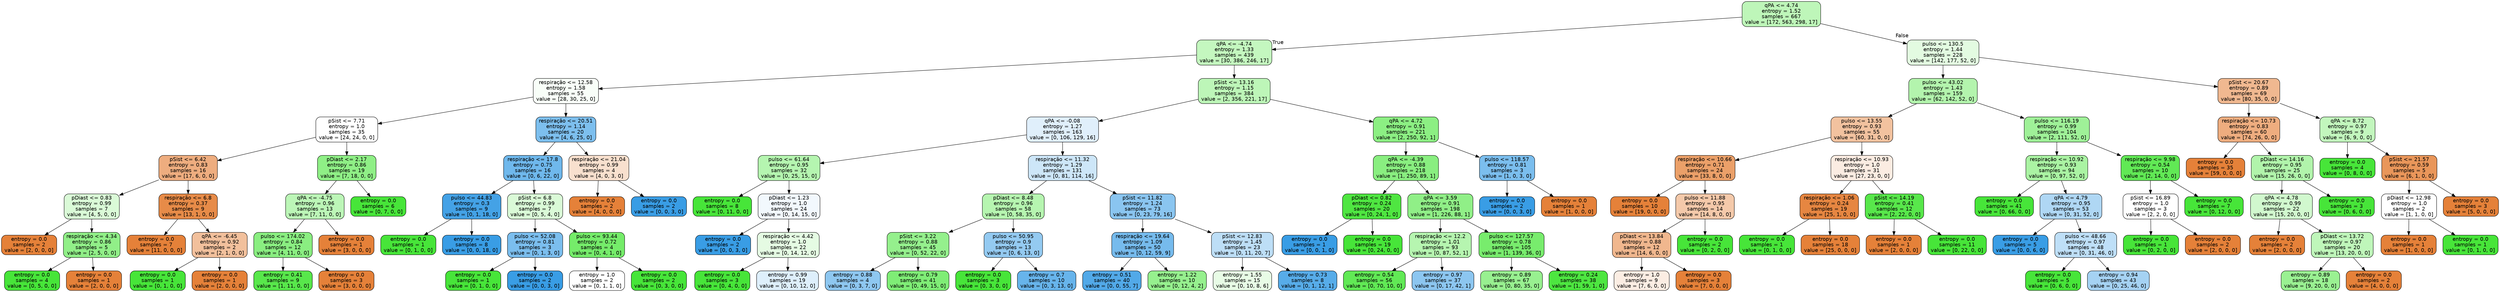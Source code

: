digraph Tree {
node [shape=box, style="filled, rounded", color="black", fontname="helvetica"] ;
edge [fontname="helvetica"] ;
0 [label="qPA <= 4.74\nentropy = 1.52\nsamples = 667\nvalue = [172, 563, 298, 17]", fillcolor="#bef6b9"] ;
1 [label="qPA <= -4.74\nentropy = 1.33\nsamples = 439\nvalue = [30, 386, 246, 17]", fillcolor="#c4f7bf"] ;
0 -> 1 [labeldistance=2.5, labelangle=45, headlabel="True"] ;
2 [label="respiração <= 12.58\nentropy = 1.58\nsamples = 55\nvalue = [28, 30, 25, 0]", fillcolor="#f8fef8"] ;
1 -> 2 ;
3 [label="pSist <= 7.71\nentropy = 1.0\nsamples = 35\nvalue = [24, 24, 0, 0]", fillcolor="#ffffff"] ;
2 -> 3 ;
4 [label="pSist <= 6.42\nentropy = 0.83\nsamples = 16\nvalue = [17, 6, 0, 0]", fillcolor="#eead7f"] ;
3 -> 4 ;
5 [label="pDiast <= 0.83\nentropy = 0.99\nsamples = 7\nvalue = [4, 5, 0, 0]", fillcolor="#dafad7"] ;
4 -> 5 ;
6 [label="entropy = 0.0\nsamples = 2\nvalue = [2, 0, 0, 0]", fillcolor="#e58139"] ;
5 -> 6 ;
7 [label="respiração <= 4.34\nentropy = 0.86\nsamples = 5\nvalue = [2, 5, 0, 0]", fillcolor="#91ef88"] ;
5 -> 7 ;
8 [label="entropy = 0.0\nsamples = 4\nvalue = [0, 5, 0, 0]", fillcolor="#47e539"] ;
7 -> 8 ;
9 [label="entropy = 0.0\nsamples = 1\nvalue = [2, 0, 0, 0]", fillcolor="#e58139"] ;
7 -> 9 ;
10 [label="respiração <= 6.8\nentropy = 0.37\nsamples = 9\nvalue = [13, 1, 0, 0]", fillcolor="#e78b48"] ;
4 -> 10 ;
11 [label="entropy = 0.0\nsamples = 7\nvalue = [11, 0, 0, 0]", fillcolor="#e58139"] ;
10 -> 11 ;
12 [label="qPA <= -6.45\nentropy = 0.92\nsamples = 2\nvalue = [2, 1, 0, 0]", fillcolor="#f2c09c"] ;
10 -> 12 ;
13 [label="entropy = 0.0\nsamples = 1\nvalue = [0, 1, 0, 0]", fillcolor="#47e539"] ;
12 -> 13 ;
14 [label="entropy = 0.0\nsamples = 1\nvalue = [2, 0, 0, 0]", fillcolor="#e58139"] ;
12 -> 14 ;
15 [label="pDiast <= 2.17\nentropy = 0.86\nsamples = 19\nvalue = [7, 18, 0, 0]", fillcolor="#8fef86"] ;
3 -> 15 ;
16 [label="qPA <= -4.75\nentropy = 0.96\nsamples = 13\nvalue = [7, 11, 0, 0]", fillcolor="#bcf6b7"] ;
15 -> 16 ;
17 [label="pulso <= 174.02\nentropy = 0.84\nsamples = 12\nvalue = [4, 11, 0, 0]", fillcolor="#8aee81"] ;
16 -> 17 ;
18 [label="entropy = 0.41\nsamples = 9\nvalue = [1, 11, 0, 0]", fillcolor="#58e74b"] ;
17 -> 18 ;
19 [label="entropy = 0.0\nsamples = 3\nvalue = [3, 0, 0, 0]", fillcolor="#e58139"] ;
17 -> 19 ;
20 [label="entropy = 0.0\nsamples = 1\nvalue = [3, 0, 0, 0]", fillcolor="#e58139"] ;
16 -> 20 ;
21 [label="entropy = 0.0\nsamples = 6\nvalue = [0, 7, 0, 0]", fillcolor="#47e539"] ;
15 -> 21 ;
22 [label="respiração <= 20.51\nentropy = 1.14\nsamples = 20\nvalue = [4, 6, 25, 0]", fillcolor="#7dbfee"] ;
2 -> 22 ;
23 [label="respiração <= 17.8\nentropy = 0.75\nsamples = 16\nvalue = [0, 6, 22, 0]", fillcolor="#6fb8ec"] ;
22 -> 23 ;
24 [label="pulso <= 44.83\nentropy = 0.3\nsamples = 9\nvalue = [0, 1, 18, 0]", fillcolor="#44a2e6"] ;
23 -> 24 ;
25 [label="entropy = 0.0\nsamples = 1\nvalue = [0, 1, 0, 0]", fillcolor="#47e539"] ;
24 -> 25 ;
26 [label="entropy = 0.0\nsamples = 8\nvalue = [0, 0, 18, 0]", fillcolor="#399de5"] ;
24 -> 26 ;
27 [label="pSist <= 6.8\nentropy = 0.99\nsamples = 7\nvalue = [0, 5, 4, 0]", fillcolor="#dafad7"] ;
23 -> 27 ;
28 [label="pulso <= 52.08\nentropy = 0.81\nsamples = 3\nvalue = [0, 1, 3, 0]", fillcolor="#7bbeee"] ;
27 -> 28 ;
29 [label="entropy = 0.0\nsamples = 1\nvalue = [0, 1, 0, 0]", fillcolor="#47e539"] ;
28 -> 29 ;
30 [label="entropy = 0.0\nsamples = 2\nvalue = [0, 0, 3, 0]", fillcolor="#399de5"] ;
28 -> 30 ;
31 [label="pulso <= 93.44\nentropy = 0.72\nsamples = 4\nvalue = [0, 4, 1, 0]", fillcolor="#75ec6a"] ;
27 -> 31 ;
32 [label="entropy = 1.0\nsamples = 2\nvalue = [0, 1, 1, 0]", fillcolor="#ffffff"] ;
31 -> 32 ;
33 [label="entropy = 0.0\nsamples = 2\nvalue = [0, 3, 0, 0]", fillcolor="#47e539"] ;
31 -> 33 ;
34 [label="respiração <= 21.04\nentropy = 0.99\nsamples = 4\nvalue = [4, 0, 3, 0]", fillcolor="#f8e0ce"] ;
22 -> 34 ;
35 [label="entropy = 0.0\nsamples = 2\nvalue = [4, 0, 0, 0]", fillcolor="#e58139"] ;
34 -> 35 ;
36 [label="entropy = 0.0\nsamples = 2\nvalue = [0, 0, 3, 0]", fillcolor="#399de5"] ;
34 -> 36 ;
37 [label="pSist <= 13.16\nentropy = 1.15\nsamples = 384\nvalue = [2, 356, 221, 17]", fillcolor="#bdf6b8"] ;
1 -> 37 ;
38 [label="qPA <= -0.08\nentropy = 1.27\nsamples = 163\nvalue = [0, 106, 129, 16]", fillcolor="#e0effb"] ;
37 -> 38 ;
39 [label="pulso <= 61.64\nentropy = 0.95\nsamples = 32\nvalue = [0, 25, 15, 0]", fillcolor="#b5f5b0"] ;
38 -> 39 ;
40 [label="entropy = 0.0\nsamples = 8\nvalue = [0, 11, 0, 0]", fillcolor="#47e539"] ;
39 -> 40 ;
41 [label="pDiast <= 1.23\nentropy = 1.0\nsamples = 24\nvalue = [0, 14, 15, 0]", fillcolor="#f2f8fd"] ;
39 -> 41 ;
42 [label="entropy = 0.0\nsamples = 2\nvalue = [0, 0, 3, 0]", fillcolor="#399de5"] ;
41 -> 42 ;
43 [label="respiração <= 4.42\nentropy = 1.0\nsamples = 22\nvalue = [0, 14, 12, 0]", fillcolor="#e5fbe3"] ;
41 -> 43 ;
44 [label="entropy = 0.0\nsamples = 3\nvalue = [0, 4, 0, 0]", fillcolor="#47e539"] ;
43 -> 44 ;
45 [label="entropy = 0.99\nsamples = 19\nvalue = [0, 10, 12, 0]", fillcolor="#deeffb"] ;
43 -> 45 ;
46 [label="respiração <= 11.32\nentropy = 1.29\nsamples = 131\nvalue = [0, 81, 114, 16]", fillcolor="#cde6f8"] ;
38 -> 46 ;
47 [label="pDiast <= 8.48\nentropy = 0.96\nsamples = 58\nvalue = [0, 58, 35, 0]", fillcolor="#b6f5b0"] ;
46 -> 47 ;
48 [label="pSist <= 3.22\nentropy = 0.88\nsamples = 45\nvalue = [0, 52, 22, 0]", fillcolor="#95f08d"] ;
47 -> 48 ;
49 [label="entropy = 0.88\nsamples = 4\nvalue = [0, 3, 7, 0]", fillcolor="#8ec7f0"] ;
48 -> 49 ;
50 [label="entropy = 0.79\nsamples = 41\nvalue = [0, 49, 15, 0]", fillcolor="#7fed76"] ;
48 -> 50 ;
51 [label="pulso <= 50.95\nentropy = 0.9\nsamples = 13\nvalue = [0, 6, 13, 0]", fillcolor="#94caf1"] ;
47 -> 51 ;
52 [label="entropy = 0.0\nsamples = 3\nvalue = [0, 3, 0, 0]", fillcolor="#47e539"] ;
51 -> 52 ;
53 [label="entropy = 0.7\nsamples = 10\nvalue = [0, 3, 13, 0]", fillcolor="#67b4eb"] ;
51 -> 53 ;
54 [label="pSist <= 11.82\nentropy = 1.24\nsamples = 73\nvalue = [0, 23, 79, 16]", fillcolor="#8ac5f0"] ;
46 -> 54 ;
55 [label="respiração <= 19.64\nentropy = 1.09\nsamples = 50\nvalue = [0, 12, 59, 9]", fillcolor="#76bbed"] ;
54 -> 55 ;
56 [label="entropy = 0.51\nsamples = 40\nvalue = [0, 0, 55, 7]", fillcolor="#52a9e8"] ;
55 -> 56 ;
57 [label="entropy = 1.22\nsamples = 10\nvalue = [0, 12, 4, 2]", fillcolor="#96f08e"] ;
55 -> 57 ;
58 [label="pSist <= 12.83\nentropy = 1.45\nsamples = 23\nvalue = [0, 11, 20, 7]", fillcolor="#bddef6"] ;
54 -> 58 ;
59 [label="entropy = 1.55\nsamples = 15\nvalue = [0, 10, 8, 6]", fillcolor="#e8fce6"] ;
58 -> 59 ;
60 [label="entropy = 0.73\nsamples = 8\nvalue = [0, 1, 12, 1]", fillcolor="#57ace9"] ;
58 -> 60 ;
61 [label="qPA <= 4.72\nentropy = 0.91\nsamples = 221\nvalue = [2, 250, 92, 1]", fillcolor="#8cef83"] ;
37 -> 61 ;
62 [label="qPA <= -4.39\nentropy = 0.88\nsamples = 218\nvalue = [1, 250, 89, 1]", fillcolor="#89ee80"] ;
61 -> 62 ;
63 [label="pDiast <= 0.82\nentropy = 0.24\nsamples = 20\nvalue = [0, 24, 1, 0]", fillcolor="#4fe641"] ;
62 -> 63 ;
64 [label="entropy = 0.0\nsamples = 1\nvalue = [0, 0, 1, 0]", fillcolor="#399de5"] ;
63 -> 64 ;
65 [label="entropy = 0.0\nsamples = 19\nvalue = [0, 24, 0, 0]", fillcolor="#47e539"] ;
63 -> 65 ;
66 [label="qPA <= 3.59\nentropy = 0.91\nsamples = 198\nvalue = [1, 226, 88, 1]", fillcolor="#90ef87"] ;
62 -> 66 ;
67 [label="respiração <= 12.2\nentropy = 1.01\nsamples = 93\nvalue = [0, 87, 52, 1]", fillcolor="#b6f5b0"] ;
66 -> 67 ;
68 [label="entropy = 0.54\nsamples = 56\nvalue = [0, 70, 10, 0]", fillcolor="#61e955"] ;
67 -> 68 ;
69 [label="entropy = 0.97\nsamples = 37\nvalue = [0, 17, 42, 1]", fillcolor="#8cc6f0"] ;
67 -> 69 ;
70 [label="pulso <= 127.57\nentropy = 0.78\nsamples = 105\nvalue = [1, 139, 36, 0]", fillcolor="#78ec6d"] ;
66 -> 70 ;
71 [label="entropy = 0.89\nsamples = 67\nvalue = [0, 80, 35, 0]", fillcolor="#98f090"] ;
70 -> 71 ;
72 [label="entropy = 0.24\nsamples = 38\nvalue = [1, 59, 1, 0]", fillcolor="#4de640"] ;
70 -> 72 ;
73 [label="pulso <= 118.57\nentropy = 0.81\nsamples = 3\nvalue = [1, 0, 3, 0]", fillcolor="#7bbeee"] ;
61 -> 73 ;
74 [label="entropy = 0.0\nsamples = 2\nvalue = [0, 0, 3, 0]", fillcolor="#399de5"] ;
73 -> 74 ;
75 [label="entropy = 0.0\nsamples = 1\nvalue = [1, 0, 0, 0]", fillcolor="#e58139"] ;
73 -> 75 ;
76 [label="pulso <= 130.5\nentropy = 1.44\nsamples = 228\nvalue = [142, 177, 52, 0]", fillcolor="#e3fbe1"] ;
0 -> 76 [labeldistance=2.5, labelangle=-45, headlabel="False"] ;
77 [label="pulso <= 43.02\nentropy = 1.43\nsamples = 159\nvalue = [62, 142, 52, 0]", fillcolor="#b3f4ad"] ;
76 -> 77 ;
78 [label="pulso <= 13.55\nentropy = 0.93\nsamples = 55\nvalue = [60, 31, 0, 0]", fillcolor="#f2c29f"] ;
77 -> 78 ;
79 [label="respiração <= 10.66\nentropy = 0.71\nsamples = 24\nvalue = [33, 8, 0, 0]", fillcolor="#eba069"] ;
78 -> 79 ;
80 [label="entropy = 0.0\nsamples = 10\nvalue = [19, 0, 0, 0]", fillcolor="#e58139"] ;
79 -> 80 ;
81 [label="pulso <= 11.88\nentropy = 0.95\nsamples = 14\nvalue = [14, 8, 0, 0]", fillcolor="#f4c9aa"] ;
79 -> 81 ;
82 [label="pDiast <= 13.84\nentropy = 0.88\nsamples = 12\nvalue = [14, 6, 0, 0]", fillcolor="#f0b78e"] ;
81 -> 82 ;
83 [label="entropy = 1.0\nsamples = 9\nvalue = [7, 6, 0, 0]", fillcolor="#fbede3"] ;
82 -> 83 ;
84 [label="entropy = 0.0\nsamples = 3\nvalue = [7, 0, 0, 0]", fillcolor="#e58139"] ;
82 -> 84 ;
85 [label="entropy = 0.0\nsamples = 2\nvalue = [0, 2, 0, 0]", fillcolor="#47e539"] ;
81 -> 85 ;
86 [label="respiração <= 10.93\nentropy = 1.0\nsamples = 31\nvalue = [27, 23, 0, 0]", fillcolor="#fbece2"] ;
78 -> 86 ;
87 [label="respiração <= 1.06\nentropy = 0.24\nsamples = 19\nvalue = [25, 1, 0, 0]", fillcolor="#e68641"] ;
86 -> 87 ;
88 [label="entropy = 0.0\nsamples = 1\nvalue = [0, 1, 0, 0]", fillcolor="#47e539"] ;
87 -> 88 ;
89 [label="entropy = 0.0\nsamples = 18\nvalue = [25, 0, 0, 0]", fillcolor="#e58139"] ;
87 -> 89 ;
90 [label="pSist <= 14.19\nentropy = 0.41\nsamples = 12\nvalue = [2, 22, 0, 0]", fillcolor="#58e74b"] ;
86 -> 90 ;
91 [label="entropy = 0.0\nsamples = 1\nvalue = [2, 0, 0, 0]", fillcolor="#e58139"] ;
90 -> 91 ;
92 [label="entropy = 0.0\nsamples = 11\nvalue = [0, 22, 0, 0]", fillcolor="#47e539"] ;
90 -> 92 ;
93 [label="pulso <= 116.19\nentropy = 0.99\nsamples = 104\nvalue = [2, 111, 52, 0]", fillcolor="#9ff198"] ;
77 -> 93 ;
94 [label="respiração <= 10.92\nentropy = 0.93\nsamples = 94\nvalue = [0, 97, 52, 0]", fillcolor="#aaf3a3"] ;
93 -> 94 ;
95 [label="entropy = 0.0\nsamples = 41\nvalue = [0, 66, 0, 0]", fillcolor="#47e539"] ;
94 -> 95 ;
96 [label="qPA <= 4.79\nentropy = 0.95\nsamples = 53\nvalue = [0, 31, 52, 0]", fillcolor="#afd7f4"] ;
94 -> 96 ;
97 [label="entropy = 0.0\nsamples = 5\nvalue = [0, 0, 6, 0]", fillcolor="#399de5"] ;
96 -> 97 ;
98 [label="pulso <= 48.66\nentropy = 0.97\nsamples = 48\nvalue = [0, 31, 46, 0]", fillcolor="#bedff7"] ;
96 -> 98 ;
99 [label="entropy = 0.0\nsamples = 5\nvalue = [0, 6, 0, 0]", fillcolor="#47e539"] ;
98 -> 99 ;
100 [label="entropy = 0.94\nsamples = 43\nvalue = [0, 25, 46, 0]", fillcolor="#a5d2f3"] ;
98 -> 100 ;
101 [label="respiração <= 9.98\nentropy = 0.54\nsamples = 10\nvalue = [2, 14, 0, 0]", fillcolor="#61e955"] ;
93 -> 101 ;
102 [label="pSist <= 16.89\nentropy = 1.0\nsamples = 3\nvalue = [2, 2, 0, 0]", fillcolor="#ffffff"] ;
101 -> 102 ;
103 [label="entropy = 0.0\nsamples = 1\nvalue = [0, 2, 0, 0]", fillcolor="#47e539"] ;
102 -> 103 ;
104 [label="entropy = 0.0\nsamples = 2\nvalue = [2, 0, 0, 0]", fillcolor="#e58139"] ;
102 -> 104 ;
105 [label="entropy = 0.0\nsamples = 7\nvalue = [0, 12, 0, 0]", fillcolor="#47e539"] ;
101 -> 105 ;
106 [label="pSist <= 20.67\nentropy = 0.89\nsamples = 69\nvalue = [80, 35, 0, 0]", fillcolor="#f0b890"] ;
76 -> 106 ;
107 [label="respiração <= 10.73\nentropy = 0.83\nsamples = 60\nvalue = [74, 26, 0, 0]", fillcolor="#eead7f"] ;
106 -> 107 ;
108 [label="entropy = 0.0\nsamples = 35\nvalue = [59, 0, 0, 0]", fillcolor="#e58139"] ;
107 -> 108 ;
109 [label="pDiast <= 14.16\nentropy = 0.95\nsamples = 25\nvalue = [15, 26, 0, 0]", fillcolor="#b1f4ab"] ;
107 -> 109 ;
110 [label="qPA <= 4.78\nentropy = 0.99\nsamples = 22\nvalue = [15, 20, 0, 0]", fillcolor="#d1f8ce"] ;
109 -> 110 ;
111 [label="entropy = 0.0\nsamples = 2\nvalue = [2, 0, 0, 0]", fillcolor="#e58139"] ;
110 -> 111 ;
112 [label="pDiast <= 13.72\nentropy = 0.97\nsamples = 20\nvalue = [13, 20, 0, 0]", fillcolor="#bff6ba"] ;
110 -> 112 ;
113 [label="entropy = 0.89\nsamples = 18\nvalue = [9, 20, 0, 0]", fillcolor="#9af192"] ;
112 -> 113 ;
114 [label="entropy = 0.0\nsamples = 2\nvalue = [4, 0, 0, 0]", fillcolor="#e58139"] ;
112 -> 114 ;
115 [label="entropy = 0.0\nsamples = 3\nvalue = [0, 6, 0, 0]", fillcolor="#47e539"] ;
109 -> 115 ;
116 [label="qPA <= 8.72\nentropy = 0.97\nsamples = 9\nvalue = [6, 9, 0, 0]", fillcolor="#c2f6bd"] ;
106 -> 116 ;
117 [label="entropy = 0.0\nsamples = 4\nvalue = [0, 8, 0, 0]", fillcolor="#47e539"] ;
116 -> 117 ;
118 [label="pSist <= 21.57\nentropy = 0.59\nsamples = 5\nvalue = [6, 1, 0, 0]", fillcolor="#e9965a"] ;
116 -> 118 ;
119 [label="pDiast <= 12.98\nentropy = 1.0\nsamples = 2\nvalue = [1, 1, 0, 0]", fillcolor="#ffffff"] ;
118 -> 119 ;
120 [label="entropy = 0.0\nsamples = 1\nvalue = [1, 0, 0, 0]", fillcolor="#e58139"] ;
119 -> 120 ;
121 [label="entropy = 0.0\nsamples = 1\nvalue = [0, 1, 0, 0]", fillcolor="#47e539"] ;
119 -> 121 ;
122 [label="entropy = 0.0\nsamples = 3\nvalue = [5, 0, 0, 0]", fillcolor="#e58139"] ;
118 -> 122 ;
}